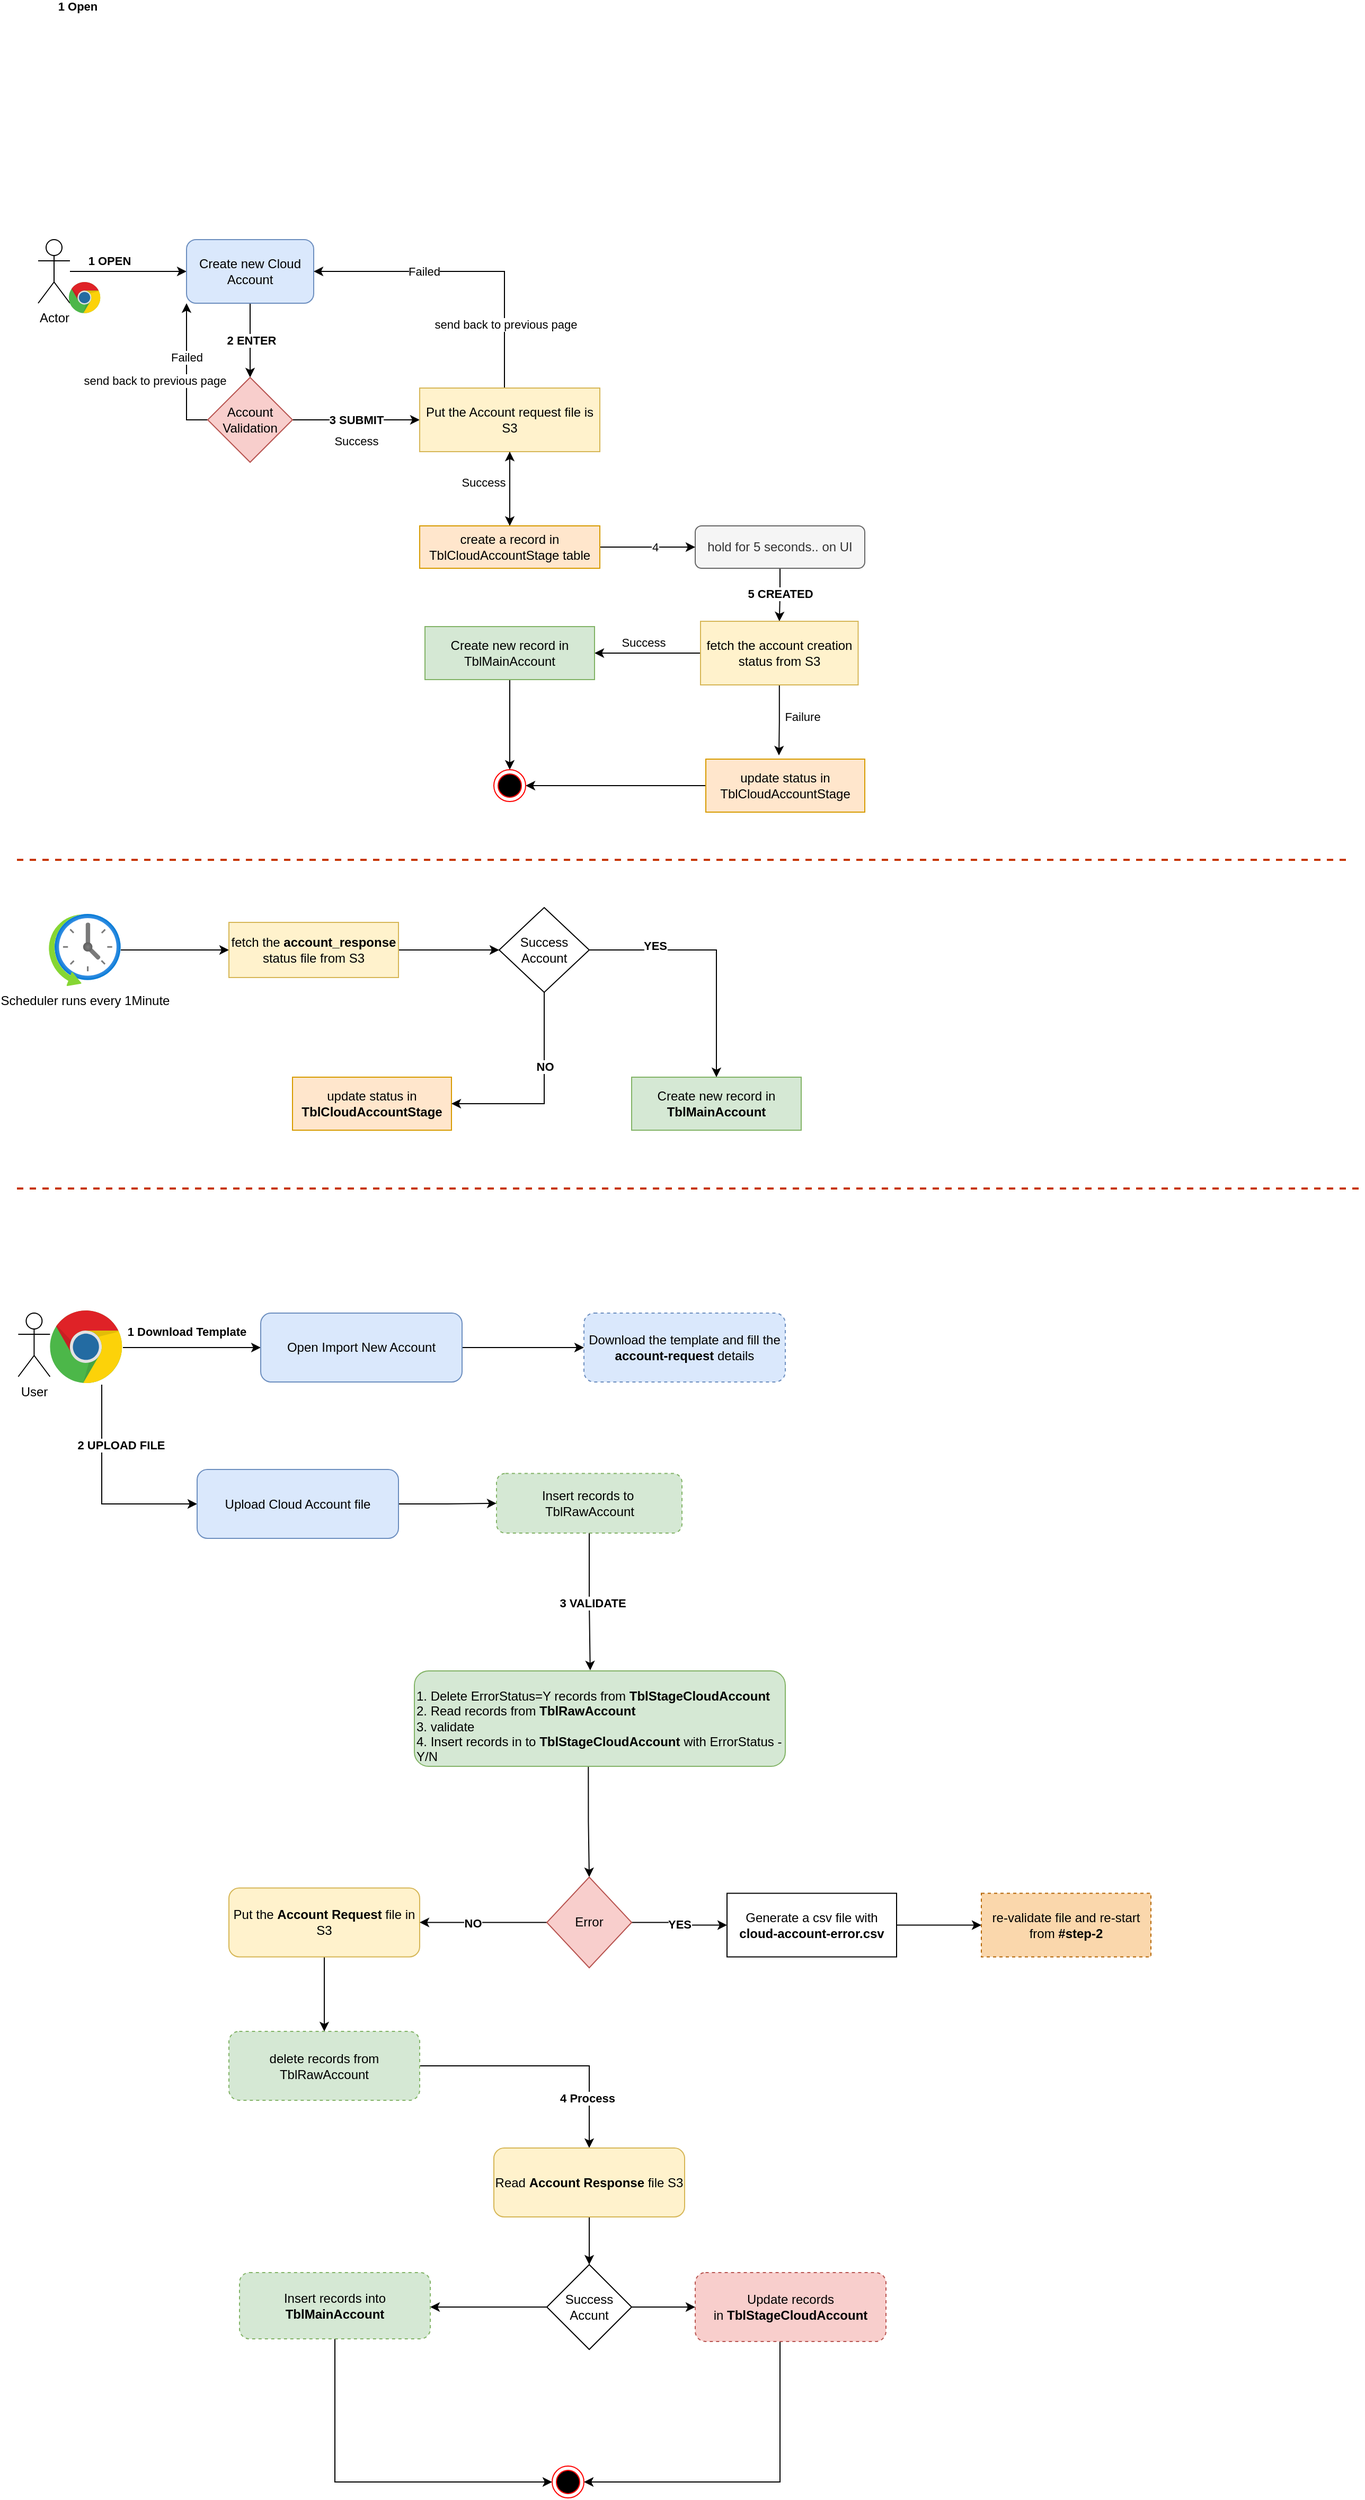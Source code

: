 <mxfile version="20.5.2" type="github" pages="2">
  <diagram id="8uqgado0AFzXxvvhK6Mf" name="New-Cloud-Account-Creation-Flow">
    <mxGraphModel dx="1018" dy="1688" grid="1" gridSize="10" guides="1" tooltips="1" connect="1" arrows="1" fold="1" page="1" pageScale="1" pageWidth="850" pageHeight="1100" math="0" shadow="0">
      <root>
        <mxCell id="0" />
        <mxCell id="1" parent="0" />
        <mxCell id="pcmFgGx2oCK5pUwCPBzZ-1" value="Actor" style="shape=umlActor;verticalLabelPosition=bottom;verticalAlign=top;html=1;outlineConnect=0;" parent="1" vertex="1">
          <mxGeometry x="40" y="210" width="30" height="60" as="geometry" />
        </mxCell>
        <mxCell id="pcmFgGx2oCK5pUwCPBzZ-2" value="" style="endArrow=classic;html=1;rounded=0;" parent="1" source="pcmFgGx2oCK5pUwCPBzZ-1" edge="1">
          <mxGeometry width="50" height="50" relative="1" as="geometry">
            <mxPoint x="110" y="270" as="sourcePoint" />
            <mxPoint x="180" y="240" as="targetPoint" />
          </mxGeometry>
        </mxCell>
        <mxCell id="onPUVNJoLzKqrLVPdGGp-3" value="&lt;b&gt;1 Open&lt;/b&gt;" style="edgeLabel;html=1;align=center;verticalAlign=middle;resizable=0;points=[];" parent="pcmFgGx2oCK5pUwCPBzZ-2" vertex="1" connectable="0">
          <mxGeometry x="-0.164" y="2" relative="1" as="geometry">
            <mxPoint x="-39" y="-248" as="offset" />
          </mxGeometry>
        </mxCell>
        <mxCell id="qoPiFBq_tKDIY9XLKDgb-7" value="&lt;b&gt;1 OPEN&lt;/b&gt;" style="edgeLabel;html=1;align=center;verticalAlign=middle;resizable=0;points=[];" vertex="1" connectable="0" parent="pcmFgGx2oCK5pUwCPBzZ-2">
          <mxGeometry x="-0.327" y="1" relative="1" as="geometry">
            <mxPoint y="-9" as="offset" />
          </mxGeometry>
        </mxCell>
        <mxCell id="pcmFgGx2oCK5pUwCPBzZ-4" style="edgeStyle=orthogonalEdgeStyle;rounded=0;orthogonalLoop=1;jettySize=auto;html=1;exitX=0.5;exitY=1;exitDx=0;exitDy=0;" parent="1" source="pcmFgGx2oCK5pUwCPBzZ-3" edge="1">
          <mxGeometry relative="1" as="geometry">
            <mxPoint x="240" y="340" as="targetPoint" />
          </mxGeometry>
        </mxCell>
        <mxCell id="onPUVNJoLzKqrLVPdGGp-4" value="&lt;b&gt;2 ENTER&lt;/b&gt;" style="edgeLabel;html=1;align=center;verticalAlign=middle;resizable=0;points=[];" parent="pcmFgGx2oCK5pUwCPBzZ-4" vertex="1" connectable="0">
          <mxGeometry relative="1" as="geometry">
            <mxPoint as="offset" />
          </mxGeometry>
        </mxCell>
        <mxCell id="pcmFgGx2oCK5pUwCPBzZ-3" value="Create new Cloud Account" style="rounded=1;whiteSpace=wrap;html=1;fillColor=#dae8fc;strokeColor=#6c8ebf;" parent="1" vertex="1">
          <mxGeometry x="180" y="210" width="120" height="60" as="geometry" />
        </mxCell>
        <mxCell id="pcmFgGx2oCK5pUwCPBzZ-7" style="edgeStyle=orthogonalEdgeStyle;rounded=0;orthogonalLoop=1;jettySize=auto;html=1;entryX=0;entryY=0.5;entryDx=0;entryDy=0;" parent="1" source="pcmFgGx2oCK5pUwCPBzZ-5" target="pcmFgGx2oCK5pUwCPBzZ-6" edge="1">
          <mxGeometry relative="1" as="geometry" />
        </mxCell>
        <mxCell id="pcmFgGx2oCK5pUwCPBzZ-8" value="Success" style="edgeLabel;html=1;align=center;verticalAlign=middle;resizable=0;points=[];" parent="pcmFgGx2oCK5pUwCPBzZ-7" vertex="1" connectable="0">
          <mxGeometry x="-0.082" y="1" relative="1" as="geometry">
            <mxPoint x="5" y="21" as="offset" />
          </mxGeometry>
        </mxCell>
        <mxCell id="onPUVNJoLzKqrLVPdGGp-81" value="&lt;b&gt;3 SUBMIT&lt;/b&gt;" style="edgeLabel;html=1;align=center;verticalAlign=middle;resizable=0;points=[];" parent="pcmFgGx2oCK5pUwCPBzZ-7" vertex="1" connectable="0">
          <mxGeometry x="-0.233" y="-1" relative="1" as="geometry">
            <mxPoint x="14" y="-1" as="offset" />
          </mxGeometry>
        </mxCell>
        <mxCell id="pcmFgGx2oCK5pUwCPBzZ-10" style="edgeStyle=orthogonalEdgeStyle;rounded=0;orthogonalLoop=1;jettySize=auto;html=1;exitX=0;exitY=0.5;exitDx=0;exitDy=0;entryX=0;entryY=1;entryDx=0;entryDy=0;" parent="1" source="pcmFgGx2oCK5pUwCPBzZ-5" target="pcmFgGx2oCK5pUwCPBzZ-3" edge="1">
          <mxGeometry relative="1" as="geometry" />
        </mxCell>
        <mxCell id="pcmFgGx2oCK5pUwCPBzZ-11" value="Failed" style="edgeLabel;html=1;align=center;verticalAlign=middle;resizable=0;points=[];" parent="pcmFgGx2oCK5pUwCPBzZ-10" vertex="1" connectable="0">
          <mxGeometry x="0.238" relative="1" as="geometry">
            <mxPoint y="1" as="offset" />
          </mxGeometry>
        </mxCell>
        <mxCell id="onPUVNJoLzKqrLVPdGGp-37" value="send back to previous page" style="edgeLabel;html=1;align=center;verticalAlign=middle;resizable=0;points=[];" parent="pcmFgGx2oCK5pUwCPBzZ-10" vertex="1" connectable="0">
          <mxGeometry x="-0.115" y="2" relative="1" as="geometry">
            <mxPoint x="-28" as="offset" />
          </mxGeometry>
        </mxCell>
        <mxCell id="pcmFgGx2oCK5pUwCPBzZ-5" value="Account Validation" style="rhombus;whiteSpace=wrap;html=1;fillColor=#f8cecc;strokeColor=#b85450;" parent="1" vertex="1">
          <mxGeometry x="200" y="340" width="80" height="80" as="geometry" />
        </mxCell>
        <mxCell id="onPUVNJoLzKqrLVPdGGp-27" value="Failed" style="edgeStyle=orthogonalEdgeStyle;rounded=0;orthogonalLoop=1;jettySize=auto;html=1;entryX=1;entryY=0.5;entryDx=0;entryDy=0;" parent="1" source="pcmFgGx2oCK5pUwCPBzZ-6" target="pcmFgGx2oCK5pUwCPBzZ-3" edge="1">
          <mxGeometry x="0.286" relative="1" as="geometry">
            <Array as="points">
              <mxPoint x="480" y="240" />
            </Array>
            <mxPoint as="offset" />
          </mxGeometry>
        </mxCell>
        <mxCell id="onPUVNJoLzKqrLVPdGGp-36" value="send back to previous page" style="edgeLabel;html=1;align=center;verticalAlign=middle;resizable=0;points=[];" parent="onPUVNJoLzKqrLVPdGGp-27" vertex="1" connectable="0">
          <mxGeometry x="-0.583" y="-1" relative="1" as="geometry">
            <mxPoint as="offset" />
          </mxGeometry>
        </mxCell>
        <mxCell id="onPUVNJoLzKqrLVPdGGp-28" style="edgeStyle=orthogonalEdgeStyle;rounded=0;orthogonalLoop=1;jettySize=auto;html=1;exitX=0.5;exitY=1;exitDx=0;exitDy=0;entryX=0.5;entryY=0;entryDx=0;entryDy=0;" parent="1" source="pcmFgGx2oCK5pUwCPBzZ-6" target="onPUVNJoLzKqrLVPdGGp-5" edge="1">
          <mxGeometry relative="1" as="geometry">
            <Array as="points">
              <mxPoint x="485" y="450" />
              <mxPoint x="485" y="450" />
            </Array>
          </mxGeometry>
        </mxCell>
        <mxCell id="onPUVNJoLzKqrLVPdGGp-29" value="Success" style="edgeLabel;html=1;align=center;verticalAlign=middle;resizable=0;points=[];" parent="onPUVNJoLzKqrLVPdGGp-28" vertex="1" connectable="0">
          <mxGeometry x="-0.188" y="1" relative="1" as="geometry">
            <mxPoint x="-26" as="offset" />
          </mxGeometry>
        </mxCell>
        <mxCell id="pcmFgGx2oCK5pUwCPBzZ-6" value="Put the Account request file is S3" style="rounded=0;whiteSpace=wrap;html=1;fillColor=#fff2cc;strokeColor=#d6b656;" parent="1" vertex="1">
          <mxGeometry x="400" y="350" width="170" height="60" as="geometry" />
        </mxCell>
        <mxCell id="onPUVNJoLzKqrLVPdGGp-31" style="edgeStyle=orthogonalEdgeStyle;rounded=0;orthogonalLoop=1;jettySize=auto;html=1;exitX=0.5;exitY=1;exitDx=0;exitDy=0;" parent="1" source="pcmFgGx2oCK5pUwCPBzZ-13" target="pcmFgGx2oCK5pUwCPBzZ-15" edge="1">
          <mxGeometry relative="1" as="geometry" />
        </mxCell>
        <mxCell id="onPUVNJoLzKqrLVPdGGp-47" value="&lt;b&gt;5 CREATED&lt;/b&gt;" style="edgeLabel;html=1;align=center;verticalAlign=middle;resizable=0;points=[];" parent="onPUVNJoLzKqrLVPdGGp-31" vertex="1" connectable="0">
          <mxGeometry x="0.012" y="-1" relative="1" as="geometry">
            <mxPoint x="1" y="-1" as="offset" />
          </mxGeometry>
        </mxCell>
        <mxCell id="pcmFgGx2oCK5pUwCPBzZ-13" value="hold for 5 seconds.. on UI" style="rounded=1;whiteSpace=wrap;html=1;fillColor=#f5f5f5;fontColor=#333333;strokeColor=#666666;" parent="1" vertex="1">
          <mxGeometry x="660" y="480" width="160" height="40" as="geometry" />
        </mxCell>
        <mxCell id="onPUVNJoLzKqrLVPdGGp-32" value="" style="edgeStyle=orthogonalEdgeStyle;rounded=0;orthogonalLoop=1;jettySize=auto;html=1;" parent="1" source="pcmFgGx2oCK5pUwCPBzZ-15" target="onPUVNJoLzKqrLVPdGGp-13" edge="1">
          <mxGeometry relative="1" as="geometry" />
        </mxCell>
        <mxCell id="onPUVNJoLzKqrLVPdGGp-34" value="Success" style="edgeLabel;html=1;align=center;verticalAlign=middle;resizable=0;points=[];" parent="onPUVNJoLzKqrLVPdGGp-32" vertex="1" connectable="0">
          <mxGeometry x="0.08" y="1" relative="1" as="geometry">
            <mxPoint y="-11" as="offset" />
          </mxGeometry>
        </mxCell>
        <mxCell id="onPUVNJoLzKqrLVPdGGp-33" style="edgeStyle=orthogonalEdgeStyle;rounded=0;orthogonalLoop=1;jettySize=auto;html=1;entryX=0.46;entryY=-0.07;entryDx=0;entryDy=0;entryPerimeter=0;" parent="1" source="pcmFgGx2oCK5pUwCPBzZ-15" target="onPUVNJoLzKqrLVPdGGp-17" edge="1">
          <mxGeometry relative="1" as="geometry" />
        </mxCell>
        <mxCell id="onPUVNJoLzKqrLVPdGGp-35" value="Failure" style="edgeLabel;html=1;align=center;verticalAlign=middle;resizable=0;points=[];" parent="onPUVNJoLzKqrLVPdGGp-33" vertex="1" connectable="0">
          <mxGeometry x="-0.178" relative="1" as="geometry">
            <mxPoint x="21" y="2" as="offset" />
          </mxGeometry>
        </mxCell>
        <mxCell id="pcmFgGx2oCK5pUwCPBzZ-15" value="fetch the account creation status from S3" style="rounded=0;whiteSpace=wrap;html=1;fillColor=#fff2cc;strokeColor=#d6b656;" parent="1" vertex="1">
          <mxGeometry x="665" y="570" width="148.75" height="60" as="geometry" />
        </mxCell>
        <mxCell id="onPUVNJoLzKqrLVPdGGp-30" style="edgeStyle=orthogonalEdgeStyle;rounded=0;orthogonalLoop=1;jettySize=auto;html=1;exitX=1;exitY=0.5;exitDx=0;exitDy=0;" parent="1" source="onPUVNJoLzKqrLVPdGGp-5" target="pcmFgGx2oCK5pUwCPBzZ-13" edge="1">
          <mxGeometry relative="1" as="geometry" />
        </mxCell>
        <mxCell id="onPUVNJoLzKqrLVPdGGp-46" value="4" style="edgeLabel;html=1;align=center;verticalAlign=middle;resizable=0;points=[];" parent="onPUVNJoLzKqrLVPdGGp-30" vertex="1" connectable="0">
          <mxGeometry x="0.156" y="-2" relative="1" as="geometry">
            <mxPoint y="-2" as="offset" />
          </mxGeometry>
        </mxCell>
        <mxCell id="onPUVNJoLzKqrLVPdGGp-80" value="" style="edgeStyle=orthogonalEdgeStyle;rounded=0;orthogonalLoop=1;jettySize=auto;html=1;" parent="1" source="onPUVNJoLzKqrLVPdGGp-5" target="pcmFgGx2oCK5pUwCPBzZ-6" edge="1">
          <mxGeometry relative="1" as="geometry" />
        </mxCell>
        <mxCell id="onPUVNJoLzKqrLVPdGGp-5" value="create a record in TblCloudAccountStage table" style="rounded=0;whiteSpace=wrap;html=1;fillColor=#ffe6cc;strokeColor=#d79b00;" parent="1" vertex="1">
          <mxGeometry x="400" y="480" width="170" height="40" as="geometry" />
        </mxCell>
        <mxCell id="onPUVNJoLzKqrLVPdGGp-40" style="edgeStyle=orthogonalEdgeStyle;rounded=0;orthogonalLoop=1;jettySize=auto;html=1;exitX=0.5;exitY=1;exitDx=0;exitDy=0;" parent="1" source="onPUVNJoLzKqrLVPdGGp-13" edge="1">
          <mxGeometry relative="1" as="geometry">
            <mxPoint x="485" y="710" as="targetPoint" />
          </mxGeometry>
        </mxCell>
        <mxCell id="onPUVNJoLzKqrLVPdGGp-13" value="Create new record in TblMainAccount" style="rounded=0;whiteSpace=wrap;html=1;fillColor=#d5e8d4;strokeColor=#82b366;" parent="1" vertex="1">
          <mxGeometry x="405" y="575" width="160" height="50" as="geometry" />
        </mxCell>
        <mxCell id="onPUVNJoLzKqrLVPdGGp-42" style="edgeStyle=orthogonalEdgeStyle;rounded=0;orthogonalLoop=1;jettySize=auto;html=1;" parent="1" source="onPUVNJoLzKqrLVPdGGp-17" edge="1">
          <mxGeometry relative="1" as="geometry">
            <mxPoint x="500" y="725" as="targetPoint" />
          </mxGeometry>
        </mxCell>
        <mxCell id="onPUVNJoLzKqrLVPdGGp-17" value="update status in TblCloudAccountStage" style="rounded=0;whiteSpace=wrap;html=1;fillColor=#ffe6cc;strokeColor=#d79b00;" parent="1" vertex="1">
          <mxGeometry x="670" y="700" width="150" height="50" as="geometry" />
        </mxCell>
        <mxCell id="onPUVNJoLzKqrLVPdGGp-49" style="edgeStyle=orthogonalEdgeStyle;rounded=0;orthogonalLoop=1;jettySize=auto;html=1;entryX=0;entryY=0.5;entryDx=0;entryDy=0;" parent="1" source="onPUVNJoLzKqrLVPdGGp-38" target="onPUVNJoLzKqrLVPdGGp-50" edge="1">
          <mxGeometry relative="1" as="geometry">
            <mxPoint x="176" y="874" as="targetPoint" />
          </mxGeometry>
        </mxCell>
        <mxCell id="onPUVNJoLzKqrLVPdGGp-38" value="Scheduler runs every 1Minute" style="aspect=fixed;html=1;points=[];align=center;image;fontSize=12;image=img/lib/azure2/general/Scheduler.svg;" parent="1" vertex="1">
          <mxGeometry x="50" y="846" width="68" height="68" as="geometry" />
        </mxCell>
        <mxCell id="onPUVNJoLzKqrLVPdGGp-44" value="" style="ellipse;html=1;shape=endState;fillColor=#000000;strokeColor=#ff0000;" parent="1" vertex="1">
          <mxGeometry x="470" y="710" width="30" height="30" as="geometry" />
        </mxCell>
        <mxCell id="xZsVo6f30EyC9vr5Mrp2-48" value="" style="edgeStyle=orthogonalEdgeStyle;rounded=0;orthogonalLoop=1;jettySize=auto;html=1;" edge="1" parent="1" source="onPUVNJoLzKqrLVPdGGp-50" target="xZsVo6f30EyC9vr5Mrp2-47">
          <mxGeometry relative="1" as="geometry" />
        </mxCell>
        <mxCell id="onPUVNJoLzKqrLVPdGGp-50" value="fetch the &lt;b&gt;account_response&lt;/b&gt; status file from S3" style="rounded=0;whiteSpace=wrap;html=1;fillColor=#fff2cc;strokeColor=#d6b656;" parent="1" vertex="1">
          <mxGeometry x="220" y="854" width="160" height="52" as="geometry" />
        </mxCell>
        <mxCell id="onPUVNJoLzKqrLVPdGGp-51" value="update status in &lt;b&gt;TblCloudAccountStage&lt;/b&gt;" style="rounded=0;whiteSpace=wrap;html=1;fillColor=#ffe6cc;strokeColor=#d79b00;" parent="1" vertex="1">
          <mxGeometry x="280" y="1000" width="150" height="50" as="geometry" />
        </mxCell>
        <mxCell id="onPUVNJoLzKqrLVPdGGp-53" value="Create new record in &lt;b&gt;TblMainAccount&lt;/b&gt;" style="rounded=0;whiteSpace=wrap;html=1;fillColor=#d5e8d4;strokeColor=#82b366;" parent="1" vertex="1">
          <mxGeometry x="600" y="1000" width="160" height="50" as="geometry" />
        </mxCell>
        <mxCell id="onPUVNJoLzKqrLVPdGGp-61" style="edgeStyle=orthogonalEdgeStyle;rounded=0;orthogonalLoop=1;jettySize=auto;html=1;entryX=0;entryY=0.5;entryDx=0;entryDy=0;" parent="1" source="onPUVNJoLzKqrLVPdGGp-56" edge="1" target="onPUVNJoLzKqrLVPdGGp-63">
          <mxGeometry relative="1" as="geometry">
            <mxPoint x="186" y="1255" as="targetPoint" />
          </mxGeometry>
        </mxCell>
        <mxCell id="onPUVNJoLzKqrLVPdGGp-68" value="&lt;b&gt;1 Download Template&lt;/b&gt;" style="edgeLabel;html=1;align=center;verticalAlign=middle;resizable=0;points=[];" parent="onPUVNJoLzKqrLVPdGGp-61" vertex="1" connectable="0">
          <mxGeometry x="-0.091" y="-2" relative="1" as="geometry">
            <mxPoint x="1" y="-17" as="offset" />
          </mxGeometry>
        </mxCell>
        <mxCell id="onPUVNJoLzKqrLVPdGGp-72" style="edgeStyle=orthogonalEdgeStyle;rounded=0;orthogonalLoop=1;jettySize=auto;html=1;entryX=0;entryY=0.5;entryDx=0;entryDy=0;" parent="1" source="onPUVNJoLzKqrLVPdGGp-56" target="onPUVNJoLzKqrLVPdGGp-62" edge="1">
          <mxGeometry relative="1" as="geometry">
            <Array as="points">
              <mxPoint x="100" y="1403" />
            </Array>
          </mxGeometry>
        </mxCell>
        <mxCell id="onPUVNJoLzKqrLVPdGGp-73" value="&lt;b&gt;2 UPLOAD FILE&lt;/b&gt;" style="edgeLabel;html=1;align=center;verticalAlign=middle;resizable=0;points=[];" parent="onPUVNJoLzKqrLVPdGGp-72" vertex="1" connectable="0">
          <mxGeometry x="-0.438" y="-2" relative="1" as="geometry">
            <mxPoint x="20" as="offset" />
          </mxGeometry>
        </mxCell>
        <mxCell id="onPUVNJoLzKqrLVPdGGp-56" value="" style="dashed=0;outlineConnect=0;html=1;align=center;labelPosition=center;verticalLabelPosition=bottom;verticalAlign=top;shape=mxgraph.weblogos.chrome" parent="1" vertex="1">
          <mxGeometry x="51.2" y="1220" width="68.8" height="70" as="geometry" />
        </mxCell>
        <mxCell id="onPUVNJoLzKqrLVPdGGp-57" value="" style="line;strokeWidth=2;html=1;fillColor=#fa6800;strokeColor=#C73500;fontColor=#000000;dashed=1;" parent="1" vertex="1">
          <mxGeometry x="20" y="790" width="1260" height="10" as="geometry" />
        </mxCell>
        <mxCell id="onPUVNJoLzKqrLVPdGGp-59" value="" style="line;strokeWidth=2;html=1;fillColor=#fa6800;strokeColor=#C73500;fontColor=#000000;dashed=1;" parent="1" vertex="1">
          <mxGeometry x="20" y="1100" width="1270" height="10" as="geometry" />
        </mxCell>
        <mxCell id="onPUVNJoLzKqrLVPdGGp-78" style="edgeStyle=orthogonalEdgeStyle;rounded=0;orthogonalLoop=1;jettySize=auto;html=1;" parent="1" source="onPUVNJoLzKqrLVPdGGp-62" target="onPUVNJoLzKqrLVPdGGp-77" edge="1">
          <mxGeometry relative="1" as="geometry" />
        </mxCell>
        <mxCell id="onPUVNJoLzKqrLVPdGGp-62" value="Upload Cloud Account file" style="rounded=1;whiteSpace=wrap;html=1;fillColor=#dae8fc;strokeColor=#6c8ebf;" parent="1" vertex="1">
          <mxGeometry x="190" y="1370" width="190" height="65" as="geometry" />
        </mxCell>
        <mxCell id="onPUVNJoLzKqrLVPdGGp-65" style="edgeStyle=orthogonalEdgeStyle;rounded=0;orthogonalLoop=1;jettySize=auto;html=1;" parent="1" source="onPUVNJoLzKqrLVPdGGp-63" target="onPUVNJoLzKqrLVPdGGp-64" edge="1">
          <mxGeometry relative="1" as="geometry" />
        </mxCell>
        <mxCell id="onPUVNJoLzKqrLVPdGGp-63" value="Open Import New Account" style="rounded=1;whiteSpace=wrap;html=1;fillColor=#dae8fc;strokeColor=#6c8ebf;" parent="1" vertex="1">
          <mxGeometry x="250" y="1222.5" width="190" height="65" as="geometry" />
        </mxCell>
        <mxCell id="onPUVNJoLzKqrLVPdGGp-64" value="Download the template and fill the &lt;b&gt;account-request&lt;/b&gt; details" style="rounded=1;whiteSpace=wrap;html=1;fillColor=#dae8fc;strokeColor=#6c8ebf;dashed=1;" parent="1" vertex="1">
          <mxGeometry x="555" y="1222.5" width="190" height="65" as="geometry" />
        </mxCell>
        <mxCell id="xZsVo6f30EyC9vr5Mrp2-20" style="edgeStyle=orthogonalEdgeStyle;rounded=0;orthogonalLoop=1;jettySize=auto;html=1;entryX=0.474;entryY=-0.006;entryDx=0;entryDy=0;entryPerimeter=0;" edge="1" parent="1" source="onPUVNJoLzKqrLVPdGGp-77" target="onPUVNJoLzKqrLVPdGGp-97">
          <mxGeometry relative="1" as="geometry">
            <mxPoint x="560" y="1610" as="targetPoint" />
          </mxGeometry>
        </mxCell>
        <mxCell id="xZsVo6f30EyC9vr5Mrp2-27" value="&lt;b&gt;3 VALIDATE&lt;/b&gt;" style="edgeLabel;html=1;align=center;verticalAlign=middle;resizable=0;points=[];" vertex="1" connectable="0" parent="xZsVo6f30EyC9vr5Mrp2-20">
          <mxGeometry x="0.019" y="2" relative="1" as="geometry">
            <mxPoint as="offset" />
          </mxGeometry>
        </mxCell>
        <mxCell id="onPUVNJoLzKqrLVPdGGp-77" value="Insert records to&amp;nbsp; TblRawAccount" style="rounded=1;whiteSpace=wrap;html=1;fillColor=#d5e8d4;strokeColor=#82b366;dashed=1;" parent="1" vertex="1">
          <mxGeometry x="472.5" y="1373.75" width="175" height="56.25" as="geometry" />
        </mxCell>
        <mxCell id="xZsVo6f30EyC9vr5Mrp2-2" style="edgeStyle=orthogonalEdgeStyle;rounded=0;orthogonalLoop=1;jettySize=auto;html=1;entryX=0.5;entryY=0;entryDx=0;entryDy=0;exitX=0.469;exitY=1.006;exitDx=0;exitDy=0;exitPerimeter=0;" edge="1" parent="1" source="onPUVNJoLzKqrLVPdGGp-97" target="xZsVo6f30EyC9vr5Mrp2-3">
          <mxGeometry relative="1" as="geometry">
            <mxPoint x="560" y="1680" as="sourcePoint" />
            <mxPoint x="570" y="1698" as="targetPoint" />
          </mxGeometry>
        </mxCell>
        <mxCell id="onPUVNJoLzKqrLVPdGGp-97" value="&lt;br&gt;1. Delete ErrorStatus=Y records from&amp;nbsp;&lt;b style=&quot;text-align: center;&quot;&gt;TblStageCloudAccount&lt;/b&gt;&lt;br&gt;2. Read records from&amp;nbsp;&lt;span style=&quot;text-align: center;&quot;&gt;&lt;b&gt;TblRawAccount&lt;/b&gt;&lt;br&gt;3. validate&lt;br&gt;4. Insert records in to&amp;nbsp;&lt;/span&gt;&lt;span style=&quot;text-align: center;&quot;&gt;&lt;b&gt;TblStageCloudAccount&lt;/b&gt; with ErrorStatus - Y/N&lt;/span&gt;&lt;span style=&quot;text-align: center;&quot;&gt;&lt;br&gt;&lt;/span&gt;" style="rounded=1;whiteSpace=wrap;html=1;fillColor=#d5e8d4;strokeColor=#82b366;align=left;" parent="1" vertex="1">
          <mxGeometry x="395" y="1560" width="350" height="90" as="geometry" />
        </mxCell>
        <mxCell id="xZsVo6f30EyC9vr5Mrp2-18" style="edgeStyle=orthogonalEdgeStyle;rounded=0;orthogonalLoop=1;jettySize=auto;html=1;exitX=0.5;exitY=1;exitDx=0;exitDy=0;" edge="1" parent="1" source="onPUVNJoLzKqrLVPdGGp-101" target="xZsVo6f30EyC9vr5Mrp2-17">
          <mxGeometry relative="1" as="geometry" />
        </mxCell>
        <mxCell id="onPUVNJoLzKqrLVPdGGp-101" value="Put the &lt;b&gt;Account&lt;/b&gt; &lt;b&gt;Request&lt;/b&gt; file in S3" style="rounded=1;whiteSpace=wrap;html=1;fillColor=#fff2cc;strokeColor=#d6b656;" parent="1" vertex="1">
          <mxGeometry x="220" y="1764.75" width="180" height="65" as="geometry" />
        </mxCell>
        <mxCell id="xZsVo6f30EyC9vr5Mrp2-23" value="&lt;b&gt;YES&lt;/b&gt;" style="edgeStyle=orthogonalEdgeStyle;rounded=0;orthogonalLoop=1;jettySize=auto;html=1;exitX=1;exitY=0.5;exitDx=0;exitDy=0;entryX=0;entryY=0.5;entryDx=0;entryDy=0;" edge="1" parent="1" source="xZsVo6f30EyC9vr5Mrp2-3" target="xZsVo6f30EyC9vr5Mrp2-7">
          <mxGeometry relative="1" as="geometry" />
        </mxCell>
        <mxCell id="xZsVo6f30EyC9vr5Mrp2-25" style="edgeStyle=orthogonalEdgeStyle;rounded=0;orthogonalLoop=1;jettySize=auto;html=1;entryX=1;entryY=0.5;entryDx=0;entryDy=0;" edge="1" parent="1" source="xZsVo6f30EyC9vr5Mrp2-3" target="onPUVNJoLzKqrLVPdGGp-101">
          <mxGeometry relative="1" as="geometry">
            <Array as="points">
              <mxPoint x="450" y="1797" />
              <mxPoint x="450" y="1797" />
            </Array>
          </mxGeometry>
        </mxCell>
        <mxCell id="xZsVo6f30EyC9vr5Mrp2-26" value="&lt;b&gt;NO&lt;/b&gt;" style="edgeLabel;html=1;align=center;verticalAlign=middle;resizable=0;points=[];" vertex="1" connectable="0" parent="xZsVo6f30EyC9vr5Mrp2-25">
          <mxGeometry x="0.5" y="-2" relative="1" as="geometry">
            <mxPoint x="20" y="2" as="offset" />
          </mxGeometry>
        </mxCell>
        <mxCell id="xZsVo6f30EyC9vr5Mrp2-3" value="Error" style="rhombus;whiteSpace=wrap;html=1;fillColor=#f8cecc;strokeColor=#b85450;" vertex="1" parent="1">
          <mxGeometry x="520" y="1754.5" width="80" height="85.5" as="geometry" />
        </mxCell>
        <mxCell id="xZsVo6f30EyC9vr5Mrp2-46" style="edgeStyle=orthogonalEdgeStyle;rounded=0;orthogonalLoop=1;jettySize=auto;html=1;entryX=0;entryY=0.5;entryDx=0;entryDy=0;" edge="1" parent="1" source="xZsVo6f30EyC9vr5Mrp2-7" target="xZsVo6f30EyC9vr5Mrp2-12">
          <mxGeometry relative="1" as="geometry" />
        </mxCell>
        <mxCell id="xZsVo6f30EyC9vr5Mrp2-7" value="Generate a csv file with &lt;b&gt;cloud-account-error.csv&lt;/b&gt;" style="rounded=0;whiteSpace=wrap;html=1;" vertex="1" parent="1">
          <mxGeometry x="690" y="1769.75" width="160" height="60" as="geometry" />
        </mxCell>
        <mxCell id="xZsVo6f30EyC9vr5Mrp2-12" value="re-validate file and re-start from&amp;nbsp;&lt;b&gt;#step-2&lt;/b&gt;" style="rounded=0;whiteSpace=wrap;html=1;dashed=1;fillColor=#fad7ac;strokeColor=#b46504;" vertex="1" parent="1">
          <mxGeometry x="930" y="1769.75" width="160" height="60" as="geometry" />
        </mxCell>
        <mxCell id="xZsVo6f30EyC9vr5Mrp2-29" style="edgeStyle=orthogonalEdgeStyle;rounded=0;orthogonalLoop=1;jettySize=auto;html=1;" edge="1" parent="1" source="xZsVo6f30EyC9vr5Mrp2-17" target="xZsVo6f30EyC9vr5Mrp2-28">
          <mxGeometry relative="1" as="geometry" />
        </mxCell>
        <mxCell id="xZsVo6f30EyC9vr5Mrp2-30" value="&lt;b&gt;4 Process&lt;/b&gt;" style="edgeLabel;html=1;align=center;verticalAlign=middle;resizable=0;points=[];" vertex="1" connectable="0" parent="xZsVo6f30EyC9vr5Mrp2-29">
          <mxGeometry x="0.596" y="-2" relative="1" as="geometry">
            <mxPoint y="1" as="offset" />
          </mxGeometry>
        </mxCell>
        <mxCell id="xZsVo6f30EyC9vr5Mrp2-17" value="delete records from TblRawAccount" style="rounded=1;whiteSpace=wrap;html=1;fillColor=#d5e8d4;strokeColor=#82b366;dashed=1;" vertex="1" parent="1">
          <mxGeometry x="220" y="1900" width="180" height="65" as="geometry" />
        </mxCell>
        <mxCell id="xZsVo6f30EyC9vr5Mrp2-33" style="edgeStyle=orthogonalEdgeStyle;rounded=0;orthogonalLoop=1;jettySize=auto;html=1;exitX=0.5;exitY=1;exitDx=0;exitDy=0;" edge="1" parent="1" source="xZsVo6f30EyC9vr5Mrp2-28">
          <mxGeometry relative="1" as="geometry">
            <mxPoint x="560" y="2120" as="targetPoint" />
          </mxGeometry>
        </mxCell>
        <mxCell id="xZsVo6f30EyC9vr5Mrp2-28" value="Read &lt;b&gt;Account&lt;/b&gt; &lt;b&gt;Response&lt;/b&gt; file S3" style="rounded=1;whiteSpace=wrap;html=1;fillColor=#fff2cc;strokeColor=#d6b656;" vertex="1" parent="1">
          <mxGeometry x="470" y="2010" width="180" height="65" as="geometry" />
        </mxCell>
        <mxCell id="xZsVo6f30EyC9vr5Mrp2-36" style="edgeStyle=orthogonalEdgeStyle;rounded=0;orthogonalLoop=1;jettySize=auto;html=1;" edge="1" parent="1" source="xZsVo6f30EyC9vr5Mrp2-34">
          <mxGeometry relative="1" as="geometry">
            <mxPoint x="410" y="2160" as="targetPoint" />
          </mxGeometry>
        </mxCell>
        <mxCell id="xZsVo6f30EyC9vr5Mrp2-39" style="edgeStyle=orthogonalEdgeStyle;rounded=0;orthogonalLoop=1;jettySize=auto;html=1;exitX=1;exitY=0.5;exitDx=0;exitDy=0;" edge="1" parent="1" source="xZsVo6f30EyC9vr5Mrp2-34">
          <mxGeometry relative="1" as="geometry">
            <mxPoint x="660" y="2160" as="targetPoint" />
          </mxGeometry>
        </mxCell>
        <mxCell id="xZsVo6f30EyC9vr5Mrp2-34" value="Success Accunt" style="rhombus;whiteSpace=wrap;html=1;" vertex="1" parent="1">
          <mxGeometry x="520" y="2120" width="80" height="80" as="geometry" />
        </mxCell>
        <mxCell id="xZsVo6f30EyC9vr5Mrp2-42" style="edgeStyle=orthogonalEdgeStyle;rounded=0;orthogonalLoop=1;jettySize=auto;html=1;entryX=0;entryY=0.5;entryDx=0;entryDy=0;" edge="1" parent="1" source="xZsVo6f30EyC9vr5Mrp2-37" target="xZsVo6f30EyC9vr5Mrp2-45">
          <mxGeometry relative="1" as="geometry">
            <mxPoint x="270" y="2411" as="targetPoint" />
            <Array as="points">
              <mxPoint x="320" y="2325" />
            </Array>
          </mxGeometry>
        </mxCell>
        <mxCell id="xZsVo6f30EyC9vr5Mrp2-37" value="Insert records into &lt;b&gt;TblMainAccount&lt;/b&gt;" style="rounded=1;whiteSpace=wrap;html=1;fillColor=#d5e8d4;strokeColor=#82b366;dashed=1;" vertex="1" parent="1">
          <mxGeometry x="230" y="2127.5" width="180" height="62.5" as="geometry" />
        </mxCell>
        <mxCell id="xZsVo6f30EyC9vr5Mrp2-44" style="edgeStyle=orthogonalEdgeStyle;rounded=0;orthogonalLoop=1;jettySize=auto;html=1;entryX=1;entryY=0.5;entryDx=0;entryDy=0;" edge="1" parent="1" source="xZsVo6f30EyC9vr5Mrp2-40" target="xZsVo6f30EyC9vr5Mrp2-45">
          <mxGeometry relative="1" as="geometry">
            <mxPoint x="723.8" y="2338" as="targetPoint" />
            <Array as="points">
              <mxPoint x="740" y="2325" />
            </Array>
          </mxGeometry>
        </mxCell>
        <mxCell id="xZsVo6f30EyC9vr5Mrp2-40" value="Update records in&amp;nbsp;&lt;b&gt;TblStageCloudAccount&lt;/b&gt;" style="rounded=1;whiteSpace=wrap;html=1;fillColor=#f8cecc;strokeColor=#b85450;dashed=1;" vertex="1" parent="1">
          <mxGeometry x="660" y="2127.5" width="180" height="65" as="geometry" />
        </mxCell>
        <mxCell id="xZsVo6f30EyC9vr5Mrp2-45" value="" style="ellipse;html=1;shape=endState;fillColor=#000000;strokeColor=#ff0000;" vertex="1" parent="1">
          <mxGeometry x="525" y="2310" width="30" height="30" as="geometry" />
        </mxCell>
        <mxCell id="xZsVo6f30EyC9vr5Mrp2-49" style="edgeStyle=orthogonalEdgeStyle;rounded=0;orthogonalLoop=1;jettySize=auto;html=1;" edge="1" parent="1" source="xZsVo6f30EyC9vr5Mrp2-47" target="onPUVNJoLzKqrLVPdGGp-53">
          <mxGeometry relative="1" as="geometry" />
        </mxCell>
        <mxCell id="xZsVo6f30EyC9vr5Mrp2-50" value="&lt;b&gt;YES&lt;/b&gt;" style="edgeLabel;html=1;align=center;verticalAlign=middle;resizable=0;points=[];" vertex="1" connectable="0" parent="xZsVo6f30EyC9vr5Mrp2-49">
          <mxGeometry x="-0.483" y="4" relative="1" as="geometry">
            <mxPoint as="offset" />
          </mxGeometry>
        </mxCell>
        <mxCell id="xZsVo6f30EyC9vr5Mrp2-51" value="&lt;b&gt;NO&lt;/b&gt;" style="edgeStyle=orthogonalEdgeStyle;rounded=0;orthogonalLoop=1;jettySize=auto;html=1;entryX=1;entryY=0.5;entryDx=0;entryDy=0;" edge="1" parent="1" source="xZsVo6f30EyC9vr5Mrp2-47" target="onPUVNJoLzKqrLVPdGGp-51">
          <mxGeometry x="-0.273" relative="1" as="geometry">
            <Array as="points">
              <mxPoint x="518" y="1025" />
            </Array>
            <mxPoint as="offset" />
          </mxGeometry>
        </mxCell>
        <mxCell id="xZsVo6f30EyC9vr5Mrp2-47" value="Success Account" style="rhombus;whiteSpace=wrap;html=1;" vertex="1" parent="1">
          <mxGeometry x="475" y="840" width="85" height="80" as="geometry" />
        </mxCell>
        <mxCell id="qoPiFBq_tKDIY9XLKDgb-1" value="User" style="shape=umlActor;verticalLabelPosition=bottom;verticalAlign=top;html=1;outlineConnect=0;" vertex="1" parent="1">
          <mxGeometry x="21.2" y="1222.5" width="30" height="60" as="geometry" />
        </mxCell>
        <mxCell id="qoPiFBq_tKDIY9XLKDgb-4" value="" style="dashed=0;outlineConnect=0;html=1;align=center;labelPosition=center;verticalLabelPosition=bottom;verticalAlign=top;shape=mxgraph.weblogos.chrome" vertex="1" parent="1">
          <mxGeometry x="69" y="250" width="30" height="30" as="geometry" />
        </mxCell>
      </root>
    </mxGraphModel>
  </diagram>
  <diagram id="WPXmWxR6_oQTRzcOLMHB" name="Page-2">
    <mxGraphModel dx="1868" dy="588" grid="1" gridSize="10" guides="1" tooltips="1" connect="1" arrows="1" fold="1" page="1" pageScale="1" pageWidth="850" pageHeight="1100" math="0" shadow="0">
      <root>
        <mxCell id="0" />
        <mxCell id="1" parent="0" />
        <mxCell id="m65-xue7yqfySkY63nyv-6" style="edgeStyle=orthogonalEdgeStyle;rounded=0;orthogonalLoop=1;jettySize=auto;html=1;exitX=0.5;exitY=1;exitDx=0;exitDy=0;strokeColor=none;" parent="1" source="m65-xue7yqfySkY63nyv-1" edge="1">
          <mxGeometry relative="1" as="geometry">
            <mxPoint x="90" y="500" as="targetPoint" />
            <Array as="points">
              <mxPoint x="90" y="430" />
              <mxPoint x="90" y="430" />
            </Array>
          </mxGeometry>
        </mxCell>
        <mxCell id="m65-xue7yqfySkY63nyv-1" value="UI" style="html=1;fillColor=#d5e8d4;strokeColor=#82b366;" parent="1" vertex="1">
          <mxGeometry x="30" y="120" width="120" height="70" as="geometry" />
        </mxCell>
        <mxCell id="m65-xue7yqfySkY63nyv-2" value="Controller/Service" style="html=1;fillColor=#ffe6cc;strokeColor=#d79b00;" parent="1" vertex="1">
          <mxGeometry x="270" y="120" width="120" height="70" as="geometry" />
        </mxCell>
        <mxCell id="m65-xue7yqfySkY63nyv-4" value="Database" style="strokeWidth=2;html=1;shape=mxgraph.flowchart.database;whiteSpace=wrap;fillColor=#f0a30a;strokeColor=#BD7000;fontColor=#000000;" parent="1" vertex="1">
          <mxGeometry x="490" y="120" width="70" height="75" as="geometry" />
        </mxCell>
        <mxCell id="m65-xue7yqfySkY63nyv-5" value="" style="sketch=0;points=[[0,0,0],[0.25,0,0],[0.5,0,0],[0.75,0,0],[1,0,0],[0,1,0],[0.25,1,0],[0.5,1,0],[0.75,1,0],[1,1,0],[0,0.25,0],[0,0.5,0],[0,0.75,0],[1,0.25,0],[1,0.5,0],[1,0.75,0]];outlineConnect=0;fontColor=#232F3E;gradientColor=#60A337;gradientDirection=north;fillColor=#277116;strokeColor=#ffffff;dashed=0;verticalLabelPosition=bottom;verticalAlign=top;align=center;html=1;fontSize=12;fontStyle=0;aspect=fixed;shape=mxgraph.aws4.resourceIcon;resIcon=mxgraph.aws4.s3;" parent="1" vertex="1">
          <mxGeometry x="670" y="120" width="78" height="78" as="geometry" />
        </mxCell>
        <mxCell id="m65-xue7yqfySkY63nyv-20" value="&lt;blockquote style=&quot;margin: 0 0 0 40px; border: none; padding: 0px;&quot;&gt;&lt;/blockquote&gt;&lt;span style=&quot;background-color: initial;&quot;&gt;CloudProvider&lt;/span&gt;&lt;br&gt;&lt;span style=&quot;background-color: initial;&quot;&gt;AccountName&lt;/span&gt;&lt;br&gt;&lt;span style=&quot;background-color: initial;&quot;&gt;Email&lt;br&gt;&lt;/span&gt;InfraId&lt;br&gt;Role&lt;br&gt;OU&lt;br&gt;&lt;blockquote style=&quot;margin: 0 0 0 40px; border: none; padding: 0px;&quot;&gt;&lt;/blockquote&gt;" style="shape=note;whiteSpace=wrap;html=1;backgroundOutline=1;darkOpacity=0.05;align=left;" parent="1" vertex="1">
          <mxGeometry x="-80" y="195" width="120" height="100" as="geometry" />
        </mxCell>
        <mxCell id="m65-xue7yqfySkY63nyv-24" value="" style="html=1;points=[];perimeter=orthogonalPerimeter;dashed=1;" parent="1" vertex="1">
          <mxGeometry x="80" y="190" width="10" height="670" as="geometry" />
        </mxCell>
        <mxCell id="m65-xue7yqfySkY63nyv-25" value="" style="html=1;points=[];perimeter=orthogonalPerimeter;dashed=1;" parent="1" vertex="1">
          <mxGeometry x="520" y="195" width="10" height="525" as="geometry" />
        </mxCell>
        <mxCell id="m65-xue7yqfySkY63nyv-26" value="" style="html=1;points=[];perimeter=orthogonalPerimeter;dashed=1;" parent="1" vertex="1">
          <mxGeometry x="704" y="200" width="10" height="680" as="geometry" />
        </mxCell>
        <mxCell id="m65-xue7yqfySkY63nyv-28" value="Account Validation" style="edgeStyle=orthogonalEdgeStyle;html=1;align=left;spacingLeft=2;endArrow=block;rounded=0;entryX=1;entryY=0;strokeColor=default;" parent="1" edge="1">
          <mxGeometry relative="1" as="geometry">
            <mxPoint x="330" y="330" as="sourcePoint" />
            <Array as="points">
              <mxPoint x="360" y="330" />
            </Array>
            <mxPoint x="335" y="350" as="targetPoint" />
          </mxGeometry>
        </mxCell>
        <mxCell id="m65-xue7yqfySkY63nyv-35" value="If account validation fails" style="html=1;verticalAlign=bottom;endArrow=open;dashed=1;endSize=8;rounded=0;strokeColor=default;" parent="1" edge="1">
          <mxGeometry relative="1" as="geometry">
            <mxPoint x="310" y="380" as="sourcePoint" />
            <mxPoint x="90" y="380" as="targetPoint" />
          </mxGeometry>
        </mxCell>
        <mxCell id="m65-xue7yqfySkY63nyv-36" value="validate account" style="html=1;verticalAlign=bottom;endArrow=block;rounded=0;strokeColor=default;dashed=1;" parent="1" edge="1">
          <mxGeometry width="80" relative="1" as="geometry">
            <mxPoint x="330" y="320" as="sourcePoint" />
            <mxPoint x="510" y="320" as="targetPoint" />
          </mxGeometry>
        </mxCell>
        <mxCell id="m65-xue7yqfySkY63nyv-37" value="&lt;font style=&quot;font-size: 10px;&quot;&gt;Create Account CSV file [&lt;b&gt;&lt;font style=&quot;font-size: 10px;&quot; color=&quot;#ff9933&quot;&gt;new-account-accountName+CloudProvider.csv&lt;/font&gt;&lt;/b&gt;]&lt;/font&gt;" style="html=1;verticalAlign=bottom;endArrow=block;rounded=0;strokeColor=default;" parent="1" edge="1">
          <mxGeometry width="80" relative="1" as="geometry">
            <mxPoint x="340" y="520" as="sourcePoint" />
            <mxPoint x="700" y="518" as="targetPoint" />
          </mxGeometry>
        </mxCell>
        <mxCell id="m65-xue7yqfySkY63nyv-40" value="&lt;font style=&quot;font-size: 11px;&quot;&gt;&lt;font style=&quot;font-size: 11px;&quot; color=&quot;#1a1a1a&quot;&gt;save new-account details in _satge table&lt;/font&gt;&amp;nbsp;&lt;/font&gt;" style="html=1;verticalAlign=bottom;endArrow=block;rounded=0;strokeColor=default;fontColor=#FF9933;align=left;" parent="1" edge="1">
          <mxGeometry x="-0.895" y="10" width="80" relative="1" as="geometry">
            <mxPoint x="340" y="570" as="sourcePoint" />
            <mxPoint x="510" y="570" as="targetPoint" />
            <mxPoint as="offset" />
          </mxGeometry>
        </mxCell>
        <mxCell id="m65-xue7yqfySkY63nyv-41" value="&lt;font style=&quot;font-size: 11px;&quot;&gt;display Error message&lt;/font&gt;" style="text;html=1;align=center;verticalAlign=middle;resizable=0;points=[];autosize=1;strokeColor=none;fillColor=none;fontSize=10;fontColor=#1A1A1A;strokeWidth=4;" parent="1" vertex="1">
          <mxGeometry x="125" y="375" width="130" height="30" as="geometry" />
        </mxCell>
        <mxCell id="m65-xue7yqfySkY63nyv-48" value="get the account creation status" style="html=1;verticalAlign=bottom;endArrow=block;rounded=0;strokeColor=default;fontSize=11;fontColor=#1A1A1A;" parent="1" edge="1">
          <mxGeometry width="80" relative="1" as="geometry">
            <mxPoint x="100" y="720" as="sourcePoint" />
            <mxPoint x="310" y="717" as="targetPoint" />
          </mxGeometry>
        </mxCell>
        <mxCell id="m65-xue7yqfySkY63nyv-49" value="Submit" style="html=1;verticalAlign=bottom;endArrow=block;rounded=0;strokeColor=default;fontSize=11;fontColor=#1A1A1A;" parent="1" edge="1">
          <mxGeometry width="80" relative="1" as="geometry">
            <mxPoint x="100" y="486" as="sourcePoint" />
            <mxPoint x="310" y="486" as="targetPoint" />
          </mxGeometry>
        </mxCell>
        <mxCell id="m65-xue7yqfySkY63nyv-54" value="&lt;font color=&quot;#000000&quot;&gt;Enter&lt;/font&gt;" style="html=1;verticalAlign=bottom;endArrow=block;rounded=0;strokeColor=default;fontSize=11;fontColor=#FF3333;" parent="1" edge="1">
          <mxGeometry width="80" relative="1" as="geometry">
            <mxPoint x="90" y="290" as="sourcePoint" />
            <mxPoint x="310" y="290" as="targetPoint" />
          </mxGeometry>
        </mxCell>
        <mxCell id="m65-xue7yqfySkY63nyv-57" value="&lt;span style=&quot;color: rgb(26, 26, 26);&quot;&gt;Display Account Creation progress.. message&lt;/span&gt;" style="html=1;verticalAlign=bottom;endArrow=block;rounded=0;strokeColor=default;fontSize=11;fontColor=#FF3333;align=center;" parent="1" edge="1">
          <mxGeometry x="0.049" y="-15" width="80" relative="1" as="geometry">
            <mxPoint x="310" y="625" as="sourcePoint" />
            <mxPoint x="100" y="625" as="targetPoint" />
            <mxPoint as="offset" />
          </mxGeometry>
        </mxCell>
        <mxCell id="m65-xue7yqfySkY63nyv-58" value="" style="html=1;points=[];perimeter=orthogonalPerimeter;dashed=1;strokeWidth=1;fontSize=11;fontColor=#000000;" parent="1" vertex="1">
          <mxGeometry x="520" y="750" width="10" height="260" as="geometry" />
        </mxCell>
        <mxCell id="m65-xue7yqfySkY63nyv-59" value="get new-account-creation status" style="html=1;verticalAlign=bottom;endArrow=block;rounded=0;strokeColor=default;fontSize=11;fontColor=#000000;" parent="1" edge="1">
          <mxGeometry width="80" relative="1" as="geometry">
            <mxPoint x="330" y="740" as="sourcePoint" />
            <mxPoint x="700" y="740" as="targetPoint" />
          </mxGeometry>
        </mxCell>
        <mxCell id="m65-xue7yqfySkY63nyv-60" value="account-creation status response" style="html=1;verticalAlign=bottom;endArrow=open;dashed=1;endSize=8;rounded=0;strokeColor=default;fontSize=11;fontColor=#000000;entryX=1.4;entryY=0.618;entryDx=0;entryDy=0;entryPerimeter=0;" parent="1" edge="1">
          <mxGeometry relative="1" as="geometry">
            <mxPoint x="700" y="780" as="sourcePoint" />
            <mxPoint x="334" y="783.28" as="targetPoint" />
          </mxGeometry>
        </mxCell>
        <mxCell id="m65-xue7yqfySkY63nyv-61" value="&lt;font color=&quot;#006600&quot;&gt;if account creation success -&amp;nbsp;&lt;br&gt;delete _stage record&lt;br&gt;insert in master_account table&lt;/font&gt;" style="html=1;verticalAlign=bottom;endArrow=block;rounded=0;strokeColor=default;fontSize=11;fontColor=#000000;entryX=0.1;entryY=0.358;entryDx=0;entryDy=0;entryPerimeter=0;exitX=1.1;exitY=0.681;exitDx=0;exitDy=0;exitPerimeter=0;" parent="1" target="m65-xue7yqfySkY63nyv-58" edge="1">
          <mxGeometry x="0.042" y="3" width="80" relative="1" as="geometry">
            <mxPoint x="331" y="843.76" as="sourcePoint" />
            <mxPoint x="410" y="820" as="targetPoint" />
            <mxPoint as="offset" />
          </mxGeometry>
        </mxCell>
        <mxCell id="m65-xue7yqfySkY63nyv-62" value="&lt;font color=&quot;#cc0000&quot;&gt;If account creation failed&lt;br&gt;update _satge table with error status&lt;/font&gt;" style="html=1;verticalAlign=bottom;endArrow=block;rounded=0;strokeColor=default;fontSize=11;fontColor=#000000;entryX=0.1;entryY=0.617;entryDx=0;entryDy=0;entryPerimeter=0;" parent="1" target="m65-xue7yqfySkY63nyv-58" edge="1">
          <mxGeometry width="80" relative="1" as="geometry">
            <mxPoint x="330" y="910" as="sourcePoint" />
            <mxPoint x="410" y="910" as="targetPoint" />
          </mxGeometry>
        </mxCell>
        <mxCell id="m65-xue7yqfySkY63nyv-63" value="" style="html=1;points=[];perimeter=orthogonalPerimeter;dashed=1;strokeWidth=1;fontSize=11;fontColor=#000000;" parent="1" vertex="1">
          <mxGeometry x="80" y="900" width="10" height="310" as="geometry" />
        </mxCell>
        <mxCell id="m65-xue7yqfySkY63nyv-66" value="&lt;font color=&quot;#006600&quot;&gt;display the status and allow &lt;br&gt;user to close the pop-up&lt;/font&gt;" style="html=1;verticalAlign=bottom;endArrow=block;rounded=0;strokeColor=default;fontSize=11;fontColor=#CC0000;entryX=1.3;entryY=0.206;entryDx=0;entryDy=0;entryPerimeter=0;exitX=-0.4;exitY=0.805;exitDx=0;exitDy=0;exitPerimeter=0;" parent="1" target="m65-xue7yqfySkY63nyv-63" edge="1">
          <mxGeometry width="80" relative="1" as="geometry">
            <mxPoint x="316" y="962.8" as="sourcePoint" />
            <mxPoint x="210" y="950" as="targetPoint" />
          </mxGeometry>
        </mxCell>
        <mxCell id="m65-xue7yqfySkY63nyv-67" value="" style="html=1;points=[];perimeter=orthogonalPerimeter;dashed=1;strokeWidth=1;fontSize=11;fontColor=#006600;" parent="1" vertex="1">
          <mxGeometry x="320" y="190" width="10" height="240" as="geometry" />
        </mxCell>
        <mxCell id="m65-xue7yqfySkY63nyv-68" value="" style="html=1;points=[];perimeter=orthogonalPerimeter;dashed=1;strokeWidth=1;fontSize=11;fontColor=#006600;" parent="1" vertex="1">
          <mxGeometry x="320" y="440" width="10" height="240" as="geometry" />
        </mxCell>
        <mxCell id="m65-xue7yqfySkY63nyv-69" value="" style="html=1;points=[];perimeter=orthogonalPerimeter;dashed=1;strokeWidth=1;fontSize=11;fontColor=#006600;" parent="1" vertex="1">
          <mxGeometry x="320" y="690" width="10" height="300" as="geometry" />
        </mxCell>
        <mxCell id="m65-xue7yqfySkY63nyv-70" value="" style="html=1;points=[];perimeter=orthogonalPerimeter;dashed=1;strokeWidth=1;fontSize=11;fontColor=#006600;" parent="1" vertex="1">
          <mxGeometry x="320" y="1000" width="10" height="300" as="geometry" />
        </mxCell>
        <mxCell id="m65-xue7yqfySkY63nyv-71" value="" style="verticalLabelPosition=bottom;html=1;verticalAlign=top;align=center;strokeColor=none;fillColor=#00BEF2;shape=mxgraph.azure.scheduler;pointerEvents=1;dashed=1;strokeWidth=1;fontSize=11;fontColor=#006600;" parent="1" vertex="1">
          <mxGeometry x="280" y="1070" width="40" height="50" as="geometry" />
        </mxCell>
        <mxCell id="m65-xue7yqfySkY63nyv-72" value="" style="html=1;points=[];perimeter=orthogonalPerimeter;dashed=1;strokeWidth=1;fontSize=11;fontColor=#006600;" parent="1" vertex="1">
          <mxGeometry x="520" y="1180" width="10" height="370" as="geometry" />
        </mxCell>
        <mxCell id="m65-xue7yqfySkY63nyv-74" value="&lt;font color=&quot;#000000&quot;&gt;Scheduler to fetch the account &lt;br&gt;creation status from S3&lt;/font&gt;" style="html=1;verticalAlign=bottom;endArrow=block;rounded=0;strokeColor=default;fontSize=11;fontColor=#006600;exitX=1.1;exitY=0.395;exitDx=0;exitDy=0;exitPerimeter=0;" parent="1" source="m65-xue7yqfySkY63nyv-70" edge="1">
          <mxGeometry width="80" relative="1" as="geometry">
            <mxPoint x="350" y="1120" as="sourcePoint" />
            <mxPoint x="700" y="1119" as="targetPoint" />
          </mxGeometry>
        </mxCell>
        <mxCell id="m65-xue7yqfySkY63nyv-75" value="" style="html=1;points=[];perimeter=orthogonalPerimeter;dashed=1;strokeWidth=1;fontSize=11;fontColor=#006600;" parent="1" vertex="1">
          <mxGeometry x="704" y="1010" width="10" height="300" as="geometry" />
        </mxCell>
        <mxCell id="m65-xue7yqfySkY63nyv-76" value="account status response" style="html=1;verticalAlign=bottom;endArrow=open;dashed=1;endSize=8;rounded=0;strokeColor=default;fontSize=11;fontColor=#000000;entryX=1;entryY=0.537;entryDx=0;entryDy=0;entryPerimeter=0;" parent="1" target="m65-xue7yqfySkY63nyv-70" edge="1">
          <mxGeometry relative="1" as="geometry">
            <mxPoint x="690" y="1160" as="sourcePoint" />
            <mxPoint x="610" y="1160" as="targetPoint" />
          </mxGeometry>
        </mxCell>
        <mxCell id="m65-xue7yqfySkY63nyv-77" value="update the main_account table&lt;br&gt;remove the _satge record" style="html=1;verticalAlign=bottom;endArrow=block;rounded=0;strokeColor=default;fontSize=11;fontColor=#000000;" parent="1" edge="1">
          <mxGeometry width="80" relative="1" as="geometry">
            <mxPoint x="330" y="1240" as="sourcePoint" />
            <mxPoint x="520" y="1240" as="targetPoint" />
          </mxGeometry>
        </mxCell>
        <mxCell id="m65-xue7yqfySkY63nyv-78" value="" style="html=1;points=[];perimeter=orthogonalPerimeter;dashed=1;strokeWidth=1;fontSize=11;fontColor=#006600;" parent="1" vertex="1">
          <mxGeometry x="320" y="1320" width="10" height="300" as="geometry" />
        </mxCell>
        <mxCell id="m65-xue7yqfySkY63nyv-79" value="" style="html=1;points=[];perimeter=orthogonalPerimeter;dashed=1;strokeWidth=1;fontSize=11;fontColor=#006600;" parent="1" vertex="1">
          <mxGeometry x="80" y="1270" width="10" height="300" as="geometry" />
        </mxCell>
        <mxCell id="m65-xue7yqfySkY63nyv-80" value="Fetch the account creation status" style="html=1;verticalAlign=bottom;endArrow=block;rounded=0;strokeColor=default;fontSize=11;fontColor=#CC6600;" parent="1" edge="1">
          <mxGeometry width="80" relative="1" as="geometry">
            <mxPoint x="90" y="1400" as="sourcePoint" />
            <mxPoint x="310" y="1400" as="targetPoint" />
          </mxGeometry>
        </mxCell>
        <mxCell id="m65-xue7yqfySkY63nyv-81" value="fetch status" style="html=1;verticalAlign=bottom;endArrow=open;dashed=1;endSize=8;rounded=0;strokeColor=default;fontSize=11;fontColor=#336600;" parent="1" target="m65-xue7yqfySkY63nyv-78" edge="1">
          <mxGeometry relative="1" as="geometry">
            <mxPoint x="520" y="1440" as="sourcePoint" />
            <mxPoint x="440" y="1440" as="targetPoint" />
          </mxGeometry>
        </mxCell>
        <mxCell id="m65-xue7yqfySkY63nyv-82" value="return records" style="html=1;verticalAlign=bottom;endArrow=open;dashed=1;endSize=8;rounded=0;strokeColor=default;fontSize=11;fontColor=#336600;" parent="1" edge="1">
          <mxGeometry relative="1" as="geometry">
            <mxPoint x="310" y="1440" as="sourcePoint" />
            <mxPoint x="90" y="1440" as="targetPoint" />
          </mxGeometry>
        </mxCell>
        <mxCell id="m65-xue7yqfySkY63nyv-83" value="create" style="shape=umlFrame;whiteSpace=wrap;html=1;dashed=1;strokeWidth=1;fontSize=11;fontColor=#CC6600;" parent="1" vertex="1">
          <mxGeometry x="50" y="250" width="720" height="170" as="geometry" />
        </mxCell>
        <mxCell id="m65-xue7yqfySkY63nyv-84" value="&lt;blockquote style=&quot;margin: 0 0 0 40px; border: none; padding: 0px;&quot;&gt;&lt;/blockquote&gt;Account Number&lt;br&gt;joinDate&lt;br&gt;currency&lt;br&gt;&lt;br&gt;&lt;blockquote style=&quot;margin: 0 0 0 40px; border: none; padding: 0px;&quot;&gt;&lt;/blockquote&gt;" style="shape=note;whiteSpace=wrap;html=1;backgroundOutline=1;darkOpacity=0.05;align=left;" parent="1" vertex="1">
          <mxGeometry x="730" y="720" width="120" height="100" as="geometry" />
        </mxCell>
        <mxCell id="m65-xue7yqfySkY63nyv-85" value="Submit" style="shape=umlFrame;whiteSpace=wrap;html=1;dashed=1;strokeWidth=1;fontSize=11;fontColor=#CC6600;" parent="1" vertex="1">
          <mxGeometry x="50" y="450" width="830" height="530" as="geometry" />
        </mxCell>
        <mxCell id="m65-xue7yqfySkY63nyv-86" value="Scheduler" style="shape=umlFrame;whiteSpace=wrap;html=1;dashed=1;strokeWidth=1;fontSize=11;fontColor=#CC6600;" parent="1" vertex="1">
          <mxGeometry x="50" y="1040" width="820" height="280" as="geometry" />
        </mxCell>
        <mxCell id="ZGZWRhwcXaZ4cj1v0WRp-1" value="Actor" style="shape=umlActor;verticalLabelPosition=bottom;verticalAlign=top;html=1;outlineConnect=0;" parent="1" vertex="1">
          <mxGeometry x="-230" y="130" width="30" height="60" as="geometry" />
        </mxCell>
        <mxCell id="ZGZWRhwcXaZ4cj1v0WRp-11" style="edgeStyle=orthogonalEdgeStyle;rounded=0;orthogonalLoop=1;jettySize=auto;html=1;" parent="1" source="ZGZWRhwcXaZ4cj1v0WRp-6" edge="1">
          <mxGeometry relative="1" as="geometry">
            <mxPoint x="40" y="375" as="targetPoint" />
            <Array as="points">
              <mxPoint x="-140" y="375" />
              <mxPoint x="-140" y="375" />
            </Array>
          </mxGeometry>
        </mxCell>
        <mxCell id="ZGZWRhwcXaZ4cj1v0WRp-6" value="" style="html=1;points=[];perimeter=orthogonalPerimeter;dashed=1;" parent="1" vertex="1">
          <mxGeometry x="-220" y="230" width="10" height="230" as="geometry" />
        </mxCell>
        <mxCell id="ZGZWRhwcXaZ4cj1v0WRp-13" style="edgeStyle=orthogonalEdgeStyle;rounded=0;orthogonalLoop=1;jettySize=auto;html=1;entryX=-0.004;entryY=0.291;entryDx=0;entryDy=0;entryPerimeter=0;" parent="1" source="ZGZWRhwcXaZ4cj1v0WRp-12" target="m65-xue7yqfySkY63nyv-85" edge="1">
          <mxGeometry relative="1" as="geometry" />
        </mxCell>
        <mxCell id="ZGZWRhwcXaZ4cj1v0WRp-12" value="" style="html=1;points=[];perimeter=orthogonalPerimeter;dashed=1;" parent="1" vertex="1">
          <mxGeometry x="-220" y="490" width="10" height="230" as="geometry" />
        </mxCell>
        <mxCell id="ZGZWRhwcXaZ4cj1v0WRp-15" style="edgeStyle=orthogonalEdgeStyle;rounded=0;orthogonalLoop=1;jettySize=auto;html=1;" parent="1" source="ZGZWRhwcXaZ4cj1v0WRp-14" edge="1">
          <mxGeometry relative="1" as="geometry">
            <mxPoint x="60" y="1435" as="targetPoint" />
          </mxGeometry>
        </mxCell>
        <mxCell id="ZGZWRhwcXaZ4cj1v0WRp-14" value="" style="html=1;points=[];perimeter=orthogonalPerimeter;dashed=1;" parent="1" vertex="1">
          <mxGeometry x="-210" y="1320" width="10" height="230" as="geometry" />
        </mxCell>
      </root>
    </mxGraphModel>
  </diagram>
</mxfile>
